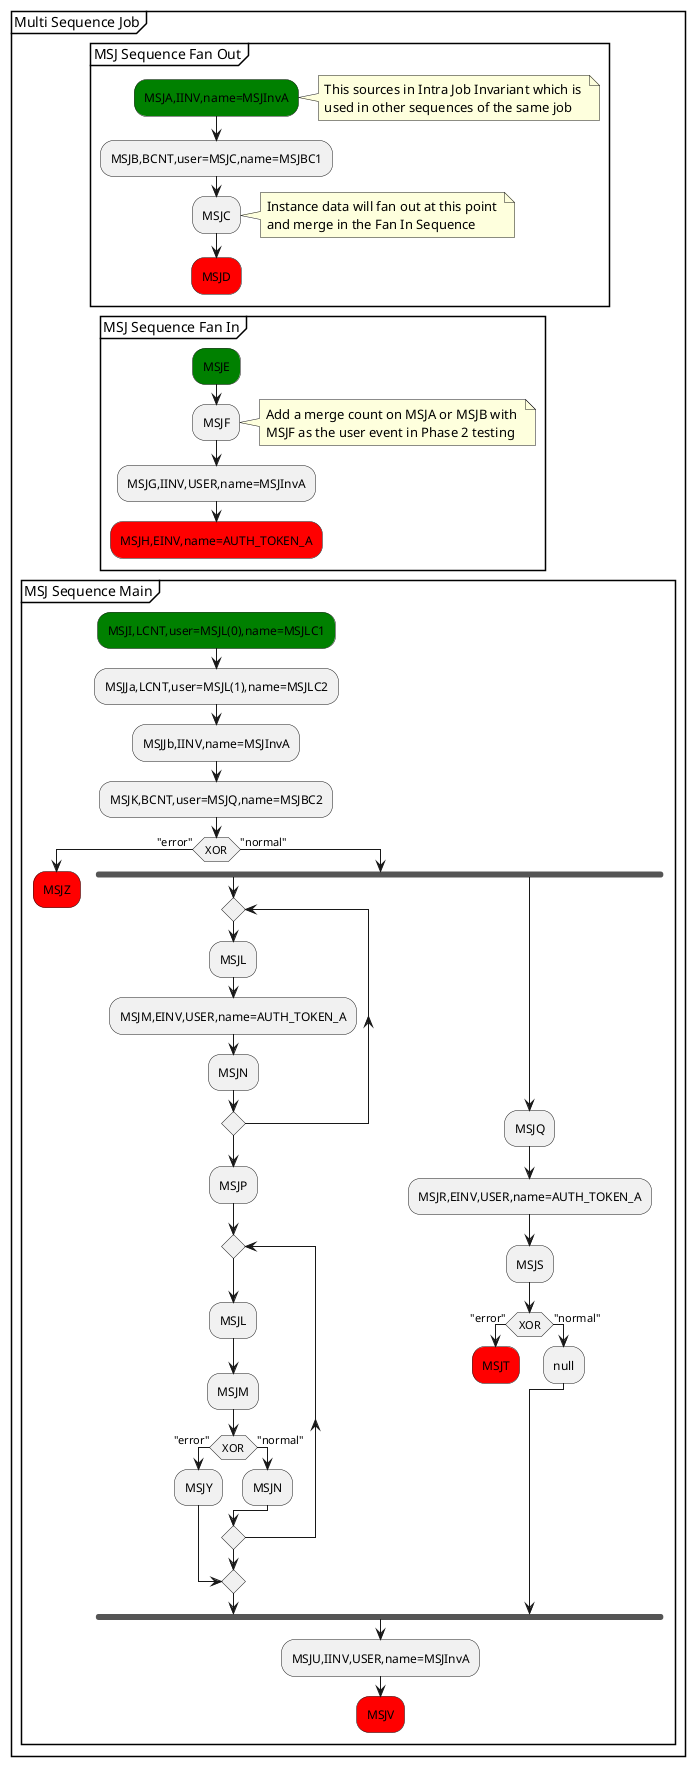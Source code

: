 @startuml
partition "Multi Sequence Job" {
group "MSJ Sequence Fan Out"
  #green:MSJA,IINV,name=MSJInvA;
  note right
    This sources in Intra Job Invariant which is 
    used in other sequences of the same job
  end note
  :MSJB,BCNT,user=MSJC,name=MSJBC1;
  :MSJC;
  note right 
    Instance data will fan out at this point 
    and merge in the Fan In Sequence
  end note
  #red:MSJD;
  detach
end group

group "MSJ Sequence Fan In"
  #green:MSJE;
  :MSJF;
  note right
    Add a merge count on MSJA or MSJB with 
    MSJF as the user event in Phase 2 testing
  end note
  :MSJG,IINV,USER,name=MSJInvA;
  #red:MSJH,EINV,name=AUTH_TOKEN_A;
  detach
end group

group "MSJ Sequence Main"

  #green:MSJI,LCNT,user=MSJL(0),name=MSJLC1;
  :MSJJa,LCNT,user=MSJL(1),name=MSJLC2;
  :MSJJb,IINV,name=MSJInvA;
  :MSJK,BCNT,user=MSJQ,name=MSJBC2;
  if (XOR) then ("error")
    #red:MSJZ;
    detach
  else ("normal")
    fork
      repeat
        :MSJL;
        :MSJM,EINV,USER,name=AUTH_TOKEN_A;
        :MSJN;
      repeat while
      :MSJP;
      repeat
        :MSJL;
        :MSJM;
        if (XOR) then ("error")
          :MSJY;
          break
        else ("normal")
          :MSJN;
        endif
      repeat while
    fork again
      :MSJQ;
      :MSJR,EINV,USER,name=AUTH_TOKEN_A;
      :MSJS;
      if (XOR) then ("error")
        #red:MSJT;
        detach
      else ("normal")
        :null;  
      endif    
    end fork
    :MSJU,IINV,USER,name=MSJInvA;
    #red:MSJV;
    detach
  endif
end group
}
@enduml